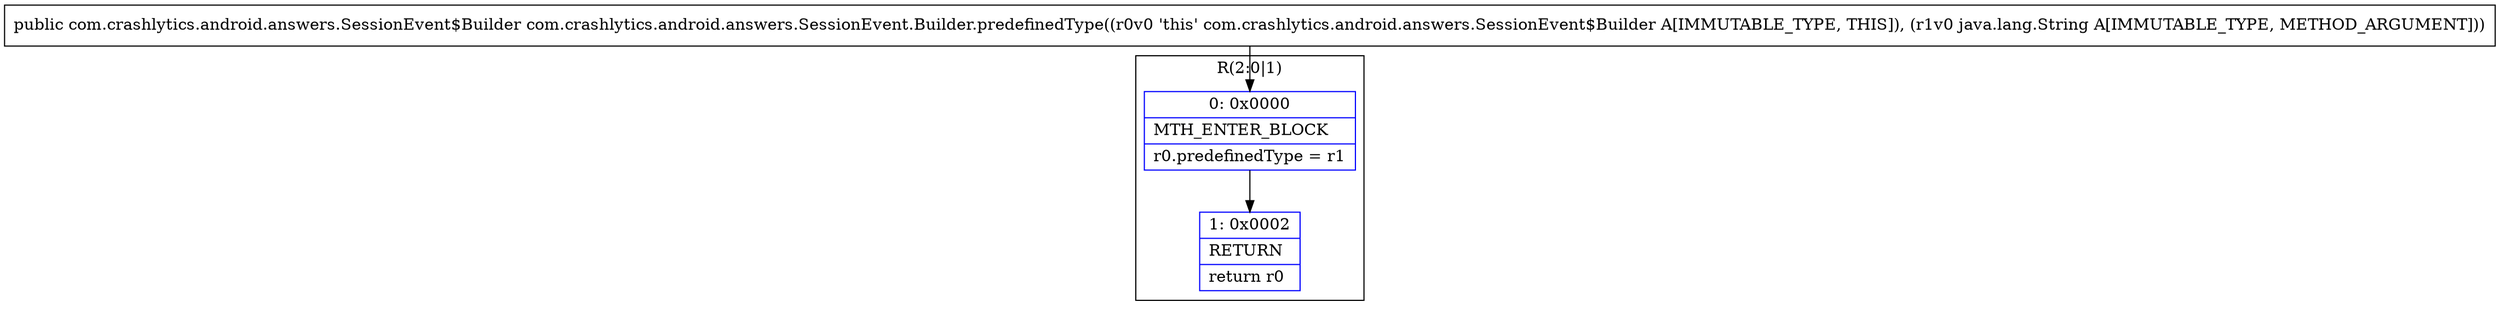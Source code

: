 digraph "CFG forcom.crashlytics.android.answers.SessionEvent.Builder.predefinedType(Ljava\/lang\/String;)Lcom\/crashlytics\/android\/answers\/SessionEvent$Builder;" {
subgraph cluster_Region_1977250363 {
label = "R(2:0|1)";
node [shape=record,color=blue];
Node_0 [shape=record,label="{0\:\ 0x0000|MTH_ENTER_BLOCK\l|r0.predefinedType = r1\l}"];
Node_1 [shape=record,label="{1\:\ 0x0002|RETURN\l|return r0\l}"];
}
MethodNode[shape=record,label="{public com.crashlytics.android.answers.SessionEvent$Builder com.crashlytics.android.answers.SessionEvent.Builder.predefinedType((r0v0 'this' com.crashlytics.android.answers.SessionEvent$Builder A[IMMUTABLE_TYPE, THIS]), (r1v0 java.lang.String A[IMMUTABLE_TYPE, METHOD_ARGUMENT])) }"];
MethodNode -> Node_0;
Node_0 -> Node_1;
}

